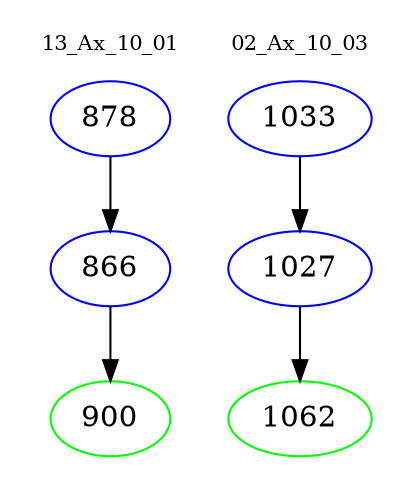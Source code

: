 digraph{
subgraph cluster_0 {
color = white
label = "13_Ax_10_01";
fontsize=10;
T0_878 [label="878", color="blue"]
T0_878 -> T0_866 [color="black"]
T0_866 [label="866", color="blue"]
T0_866 -> T0_900 [color="black"]
T0_900 [label="900", color="green"]
}
subgraph cluster_1 {
color = white
label = "02_Ax_10_03";
fontsize=10;
T1_1033 [label="1033", color="blue"]
T1_1033 -> T1_1027 [color="black"]
T1_1027 [label="1027", color="blue"]
T1_1027 -> T1_1062 [color="black"]
T1_1062 [label="1062", color="green"]
}
}
